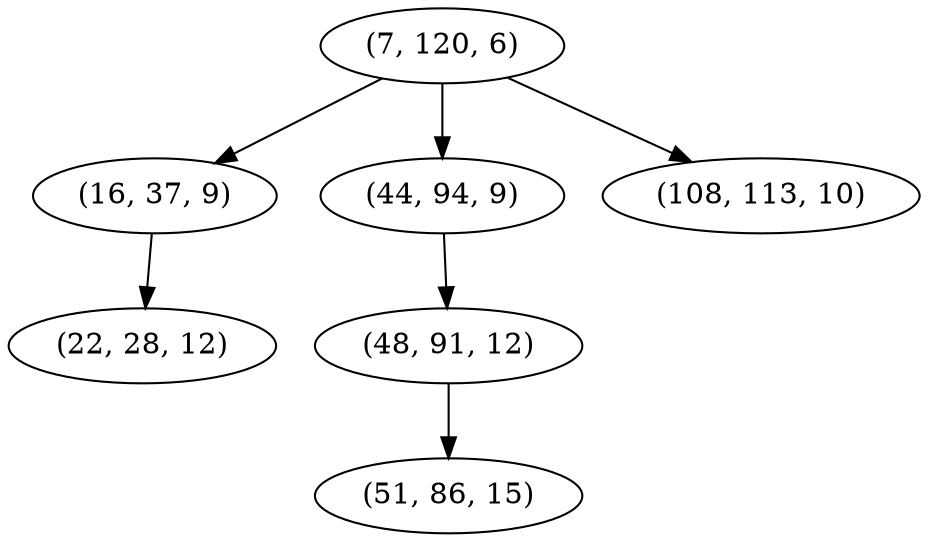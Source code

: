 digraph tree {
    "(7, 120, 6)";
    "(16, 37, 9)";
    "(22, 28, 12)";
    "(44, 94, 9)";
    "(48, 91, 12)";
    "(51, 86, 15)";
    "(108, 113, 10)";
    "(7, 120, 6)" -> "(16, 37, 9)";
    "(7, 120, 6)" -> "(44, 94, 9)";
    "(7, 120, 6)" -> "(108, 113, 10)";
    "(16, 37, 9)" -> "(22, 28, 12)";
    "(44, 94, 9)" -> "(48, 91, 12)";
    "(48, 91, 12)" -> "(51, 86, 15)";
}
